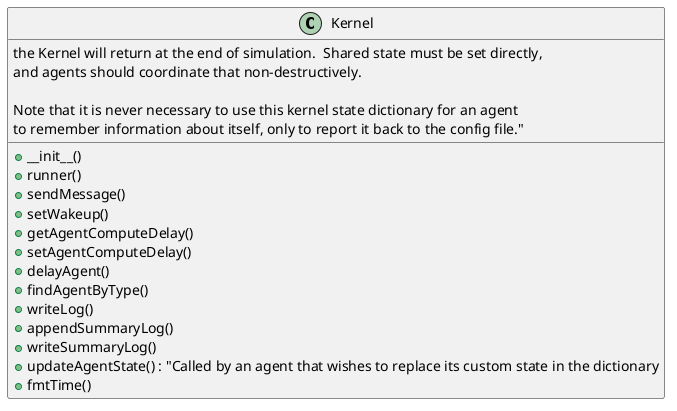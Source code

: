 @startuml
class Kernel {
  + __init__()
  + runner()
  + sendMessage()
  + setWakeup()
  + getAgentComputeDelay()
  + setAgentComputeDelay()
  + delayAgent()
  + findAgentByType()
  + writeLog()
  + appendSummaryLog()
  + writeSummaryLog()
  + updateAgentState() : "Called by an agent that wishes to replace its custom state in the dictionary
the Kernel will return at the end of simulation.  Shared state must be set directly,
and agents should coordinate that non-destructively.

Note that it is never necessary to use this kernel state dictionary for an agent
to remember information about itself, only to report it back to the config file."
  + fmtTime()
}
@enduml